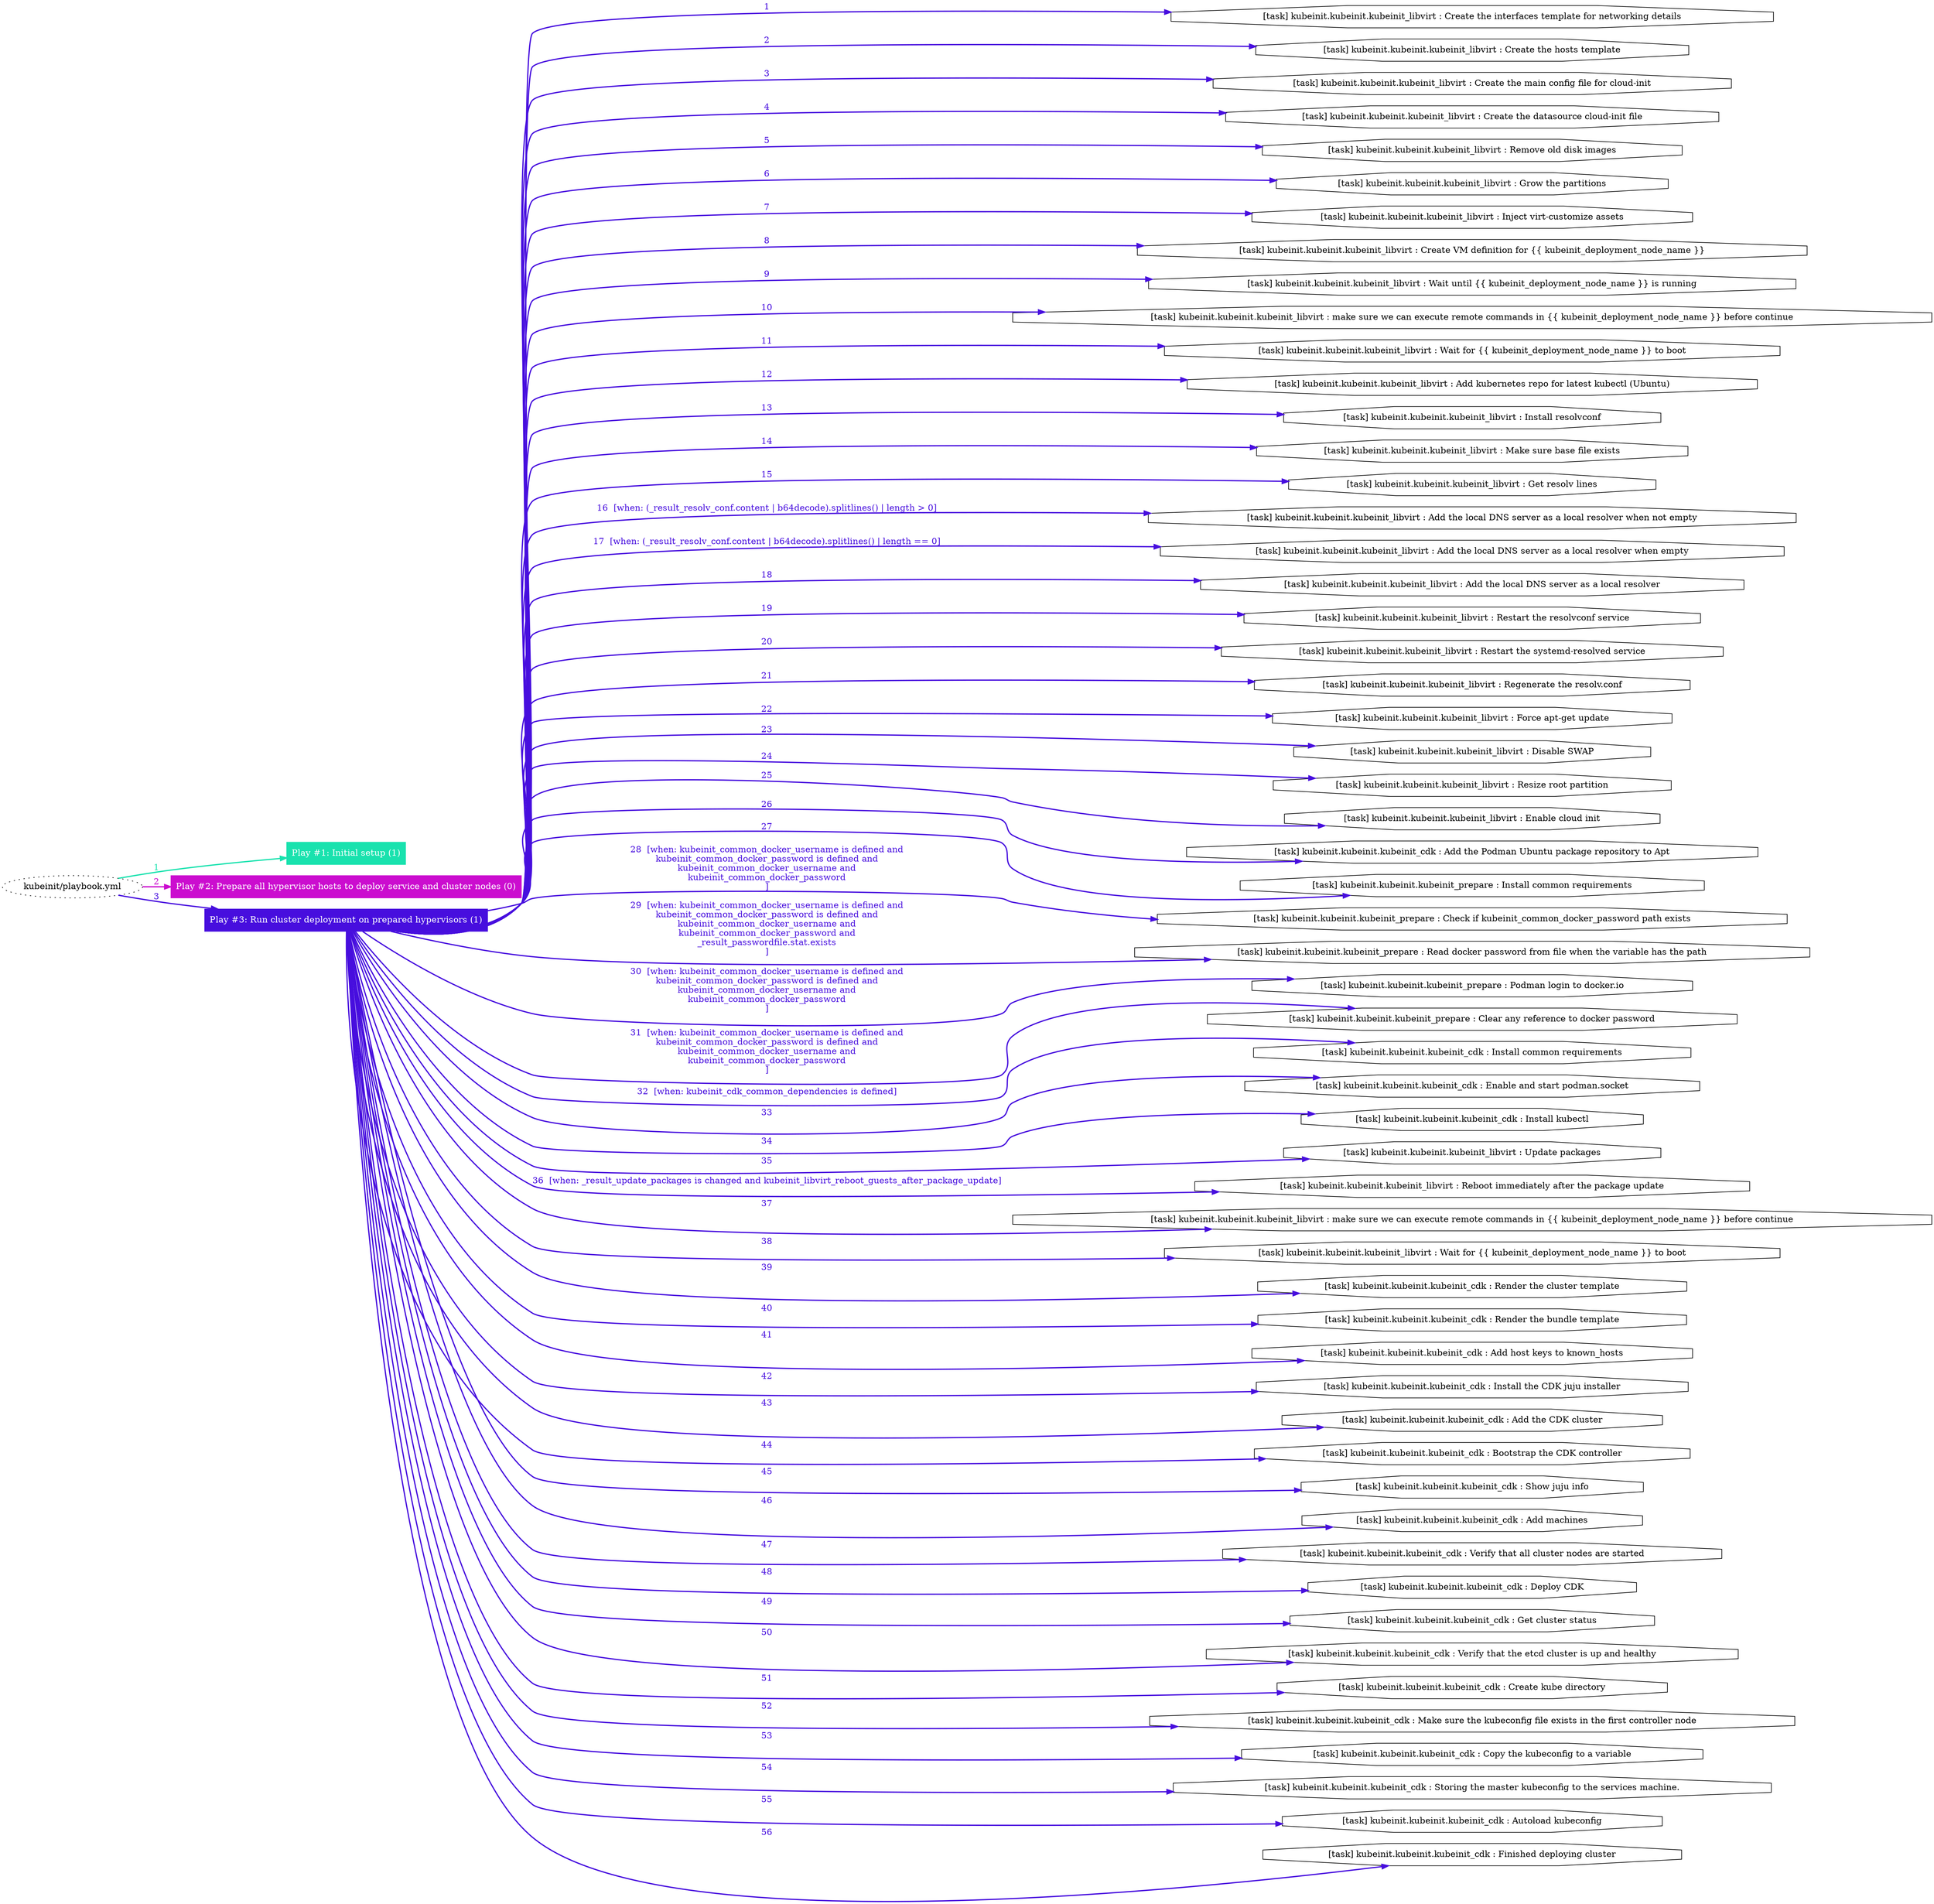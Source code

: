 digraph "kubeinit/playbook.yml "{
	graph [concentrate=true ordering=in rankdir=LR ratio=fill]
	edge [esep=5 sep=10]
	"kubeinit/playbook.yml" [id=root_node style=dotted]
	subgraph "Play #1: Initial setup (1) "{
		"Play #1: Initial setup (1)" [color="#19e2ae" fontcolor="#ffffff" id="play_ee72bec3-4875-42f1-bef5-e0052eb3b96f" shape=box style=filled tooltip=localhost]
		"kubeinit/playbook.yml" -> "Play #1: Initial setup (1)" [label=1 color="#19e2ae" fontcolor="#19e2ae" id="edge_6ddd74dd-bd34-404d-ae93-7f37c406df31" style=bold]
	}
	subgraph "Play #2: Prepare all hypervisor hosts to deploy service and cluster nodes (0) "{
		"Play #2: Prepare all hypervisor hosts to deploy service and cluster nodes (0)" [color="#cb0dcf" fontcolor="#ffffff" id="play_7e61ac32-fb7d-4fd2-823e-61d790e3acfd" shape=box style=filled tooltip=""]
		"kubeinit/playbook.yml" -> "Play #2: Prepare all hypervisor hosts to deploy service and cluster nodes (0)" [label=2 color="#cb0dcf" fontcolor="#cb0dcf" id="edge_49335d3a-8dc8-420f-b7cb-de4e4aa84aa9" style=bold]
	}
	subgraph "Play #3: Run cluster deployment on prepared hypervisors (1) "{
		"Play #3: Run cluster deployment on prepared hypervisors (1)" [color="#470ede" fontcolor="#ffffff" id="play_1b814340-ccc5-4196-bdb4-f856104a5e1c" shape=box style=filled tooltip=localhost]
		"kubeinit/playbook.yml" -> "Play #3: Run cluster deployment on prepared hypervisors (1)" [label=3 color="#470ede" fontcolor="#470ede" id="edge_6302d8d0-d4bb-452d-a7e6-825edc779d73" style=bold]
		"task_f0f8775e-0b1c-4cc2-987e-849e493ae2bf" [label="[task] kubeinit.kubeinit.kubeinit_libvirt : Create the interfaces template for networking details" id="task_f0f8775e-0b1c-4cc2-987e-849e493ae2bf" shape=octagon tooltip="[task] kubeinit.kubeinit.kubeinit_libvirt : Create the interfaces template for networking details"]
		"Play #3: Run cluster deployment on prepared hypervisors (1)" -> "task_f0f8775e-0b1c-4cc2-987e-849e493ae2bf" [label=1 color="#470ede" fontcolor="#470ede" id="edge_bcf6ff86-9ec9-48bc-af82-16ef60e81348" style=bold]
		"task_9a0c6a5f-4fcc-4513-a3e0-608aff83cc5a" [label="[task] kubeinit.kubeinit.kubeinit_libvirt : Create the hosts template" id="task_9a0c6a5f-4fcc-4513-a3e0-608aff83cc5a" shape=octagon tooltip="[task] kubeinit.kubeinit.kubeinit_libvirt : Create the hosts template"]
		"Play #3: Run cluster deployment on prepared hypervisors (1)" -> "task_9a0c6a5f-4fcc-4513-a3e0-608aff83cc5a" [label=2 color="#470ede" fontcolor="#470ede" id="edge_e1d633b0-d7c5-45cc-83cf-3226f6944733" style=bold]
		"task_3ce24da1-7aa1-4752-9a0b-ffe292fdb3ab" [label="[task] kubeinit.kubeinit.kubeinit_libvirt : Create the main config file for cloud-init" id="task_3ce24da1-7aa1-4752-9a0b-ffe292fdb3ab" shape=octagon tooltip="[task] kubeinit.kubeinit.kubeinit_libvirt : Create the main config file for cloud-init"]
		"Play #3: Run cluster deployment on prepared hypervisors (1)" -> "task_3ce24da1-7aa1-4752-9a0b-ffe292fdb3ab" [label=3 color="#470ede" fontcolor="#470ede" id="edge_603a4ceb-a471-4c90-9792-6d993b1311bf" style=bold]
		"task_1a570870-8520-4738-9008-ce3578749b6c" [label="[task] kubeinit.kubeinit.kubeinit_libvirt : Create the datasource cloud-init file" id="task_1a570870-8520-4738-9008-ce3578749b6c" shape=octagon tooltip="[task] kubeinit.kubeinit.kubeinit_libvirt : Create the datasource cloud-init file"]
		"Play #3: Run cluster deployment on prepared hypervisors (1)" -> "task_1a570870-8520-4738-9008-ce3578749b6c" [label=4 color="#470ede" fontcolor="#470ede" id="edge_cec28041-542a-476b-9fe4-705f6f7e3a11" style=bold]
		"task_3f33e76d-27e8-4149-90fd-610ad8c8e5cb" [label="[task] kubeinit.kubeinit.kubeinit_libvirt : Remove old disk images" id="task_3f33e76d-27e8-4149-90fd-610ad8c8e5cb" shape=octagon tooltip="[task] kubeinit.kubeinit.kubeinit_libvirt : Remove old disk images"]
		"Play #3: Run cluster deployment on prepared hypervisors (1)" -> "task_3f33e76d-27e8-4149-90fd-610ad8c8e5cb" [label=5 color="#470ede" fontcolor="#470ede" id="edge_c7880425-c20a-49ab-b686-fed025880d0f" style=bold]
		"task_c581d41b-7828-4845-9431-8d1cb1d6bd15" [label="[task] kubeinit.kubeinit.kubeinit_libvirt : Grow the partitions" id="task_c581d41b-7828-4845-9431-8d1cb1d6bd15" shape=octagon tooltip="[task] kubeinit.kubeinit.kubeinit_libvirt : Grow the partitions"]
		"Play #3: Run cluster deployment on prepared hypervisors (1)" -> "task_c581d41b-7828-4845-9431-8d1cb1d6bd15" [label=6 color="#470ede" fontcolor="#470ede" id="edge_ab3b5748-539c-432f-b1a9-caef23dc78a6" style=bold]
		"task_d9f28e02-cde3-4a96-8ce0-4d57e5bbef26" [label="[task] kubeinit.kubeinit.kubeinit_libvirt : Inject virt-customize assets" id="task_d9f28e02-cde3-4a96-8ce0-4d57e5bbef26" shape=octagon tooltip="[task] kubeinit.kubeinit.kubeinit_libvirt : Inject virt-customize assets"]
		"Play #3: Run cluster deployment on prepared hypervisors (1)" -> "task_d9f28e02-cde3-4a96-8ce0-4d57e5bbef26" [label=7 color="#470ede" fontcolor="#470ede" id="edge_cfd65926-1f04-4fbe-8de6-e1652778f33c" style=bold]
		"task_a54c8dbe-9b6d-4e58-9b59-ed0d77b994c0" [label="[task] kubeinit.kubeinit.kubeinit_libvirt : Create VM definition for {{ kubeinit_deployment_node_name }}" id="task_a54c8dbe-9b6d-4e58-9b59-ed0d77b994c0" shape=octagon tooltip="[task] kubeinit.kubeinit.kubeinit_libvirt : Create VM definition for {{ kubeinit_deployment_node_name }}"]
		"Play #3: Run cluster deployment on prepared hypervisors (1)" -> "task_a54c8dbe-9b6d-4e58-9b59-ed0d77b994c0" [label=8 color="#470ede" fontcolor="#470ede" id="edge_51b6ec06-05c9-4ff8-9de1-3db75cb17d35" style=bold]
		"task_1e128634-f70c-4df6-b06b-db685ba9798d" [label="[task] kubeinit.kubeinit.kubeinit_libvirt : Wait until {{ kubeinit_deployment_node_name }} is running" id="task_1e128634-f70c-4df6-b06b-db685ba9798d" shape=octagon tooltip="[task] kubeinit.kubeinit.kubeinit_libvirt : Wait until {{ kubeinit_deployment_node_name }} is running"]
		"Play #3: Run cluster deployment on prepared hypervisors (1)" -> "task_1e128634-f70c-4df6-b06b-db685ba9798d" [label=9 color="#470ede" fontcolor="#470ede" id="edge_14a91ea3-472a-4038-b9a5-9857558be83e" style=bold]
		"task_205d0474-87b7-44b4-9bec-8ee35a2ec036" [label="[task] kubeinit.kubeinit.kubeinit_libvirt : make sure we can execute remote commands in {{ kubeinit_deployment_node_name }} before continue" id="task_205d0474-87b7-44b4-9bec-8ee35a2ec036" shape=octagon tooltip="[task] kubeinit.kubeinit.kubeinit_libvirt : make sure we can execute remote commands in {{ kubeinit_deployment_node_name }} before continue"]
		"Play #3: Run cluster deployment on prepared hypervisors (1)" -> "task_205d0474-87b7-44b4-9bec-8ee35a2ec036" [label=10 color="#470ede" fontcolor="#470ede" id="edge_c77b8de3-2cc6-4406-a577-556af6df190c" style=bold]
		"task_d3c8fbec-785e-40f3-ab1e-e2a7c65b8325" [label="[task] kubeinit.kubeinit.kubeinit_libvirt : Wait for {{ kubeinit_deployment_node_name }} to boot" id="task_d3c8fbec-785e-40f3-ab1e-e2a7c65b8325" shape=octagon tooltip="[task] kubeinit.kubeinit.kubeinit_libvirt : Wait for {{ kubeinit_deployment_node_name }} to boot"]
		"Play #3: Run cluster deployment on prepared hypervisors (1)" -> "task_d3c8fbec-785e-40f3-ab1e-e2a7c65b8325" [label=11 color="#470ede" fontcolor="#470ede" id="edge_a22a1bcd-1c3e-4cc8-8fbb-6d8ea3dd7e0f" style=bold]
		"task_e8dfd99a-05e0-46e5-80a5-6c9b88e3a73e" [label="[task] kubeinit.kubeinit.kubeinit_libvirt : Add kubernetes repo for latest kubectl (Ubuntu)" id="task_e8dfd99a-05e0-46e5-80a5-6c9b88e3a73e" shape=octagon tooltip="[task] kubeinit.kubeinit.kubeinit_libvirt : Add kubernetes repo for latest kubectl (Ubuntu)"]
		"Play #3: Run cluster deployment on prepared hypervisors (1)" -> "task_e8dfd99a-05e0-46e5-80a5-6c9b88e3a73e" [label=12 color="#470ede" fontcolor="#470ede" id="edge_767eab21-63c6-455e-976a-480854be08e1" style=bold]
		"task_7d6a0271-8805-4a8c-bf74-0647ad89f515" [label="[task] kubeinit.kubeinit.kubeinit_libvirt : Install resolvconf" id="task_7d6a0271-8805-4a8c-bf74-0647ad89f515" shape=octagon tooltip="[task] kubeinit.kubeinit.kubeinit_libvirt : Install resolvconf"]
		"Play #3: Run cluster deployment on prepared hypervisors (1)" -> "task_7d6a0271-8805-4a8c-bf74-0647ad89f515" [label=13 color="#470ede" fontcolor="#470ede" id="edge_3b67e1d9-6a86-426a-be18-c186c5be6d6a" style=bold]
		"task_ed68fb03-ac02-44c0-af8a-86b8d15d73e6" [label="[task] kubeinit.kubeinit.kubeinit_libvirt : Make sure base file exists" id="task_ed68fb03-ac02-44c0-af8a-86b8d15d73e6" shape=octagon tooltip="[task] kubeinit.kubeinit.kubeinit_libvirt : Make sure base file exists"]
		"Play #3: Run cluster deployment on prepared hypervisors (1)" -> "task_ed68fb03-ac02-44c0-af8a-86b8d15d73e6" [label=14 color="#470ede" fontcolor="#470ede" id="edge_1df347af-5589-421e-b5e9-e129e286be75" style=bold]
		"task_0290e13b-49ab-49b1-a4d9-150fc7152476" [label="[task] kubeinit.kubeinit.kubeinit_libvirt : Get resolv lines" id="task_0290e13b-49ab-49b1-a4d9-150fc7152476" shape=octagon tooltip="[task] kubeinit.kubeinit.kubeinit_libvirt : Get resolv lines"]
		"Play #3: Run cluster deployment on prepared hypervisors (1)" -> "task_0290e13b-49ab-49b1-a4d9-150fc7152476" [label=15 color="#470ede" fontcolor="#470ede" id="edge_99e74c6d-64c3-4c6d-a796-bfe795f8ac31" style=bold]
		"task_986022e6-2fbc-4223-b0b1-92fe61de93bd" [label="[task] kubeinit.kubeinit.kubeinit_libvirt : Add the local DNS server as a local resolver when not empty" id="task_986022e6-2fbc-4223-b0b1-92fe61de93bd" shape=octagon tooltip="[task] kubeinit.kubeinit.kubeinit_libvirt : Add the local DNS server as a local resolver when not empty"]
		"Play #3: Run cluster deployment on prepared hypervisors (1)" -> "task_986022e6-2fbc-4223-b0b1-92fe61de93bd" [label="16  [when: (_result_resolv_conf.content | b64decode).splitlines() | length > 0]" color="#470ede" fontcolor="#470ede" id="edge_5ce9dc87-12b3-4723-9cba-9276cbcc2e85" style=bold]
		"task_99c083db-b86e-461f-b8e8-8e689f19bc05" [label="[task] kubeinit.kubeinit.kubeinit_libvirt : Add the local DNS server as a local resolver when empty" id="task_99c083db-b86e-461f-b8e8-8e689f19bc05" shape=octagon tooltip="[task] kubeinit.kubeinit.kubeinit_libvirt : Add the local DNS server as a local resolver when empty"]
		"Play #3: Run cluster deployment on prepared hypervisors (1)" -> "task_99c083db-b86e-461f-b8e8-8e689f19bc05" [label="17  [when: (_result_resolv_conf.content | b64decode).splitlines() | length == 0]" color="#470ede" fontcolor="#470ede" id="edge_2f7ddda3-2e62-49d4-8367-23d716f18e8b" style=bold]
		"task_9dfe3876-3741-42ce-b2a2-8bcf66ce1251" [label="[task] kubeinit.kubeinit.kubeinit_libvirt : Add the local DNS server as a local resolver" id="task_9dfe3876-3741-42ce-b2a2-8bcf66ce1251" shape=octagon tooltip="[task] kubeinit.kubeinit.kubeinit_libvirt : Add the local DNS server as a local resolver"]
		"Play #3: Run cluster deployment on prepared hypervisors (1)" -> "task_9dfe3876-3741-42ce-b2a2-8bcf66ce1251" [label=18 color="#470ede" fontcolor="#470ede" id="edge_df414a69-4548-484e-91d3-ee1fd450aa1f" style=bold]
		"task_67c6d09c-cfb7-4e1c-ad9e-c6a6d0d60e7f" [label="[task] kubeinit.kubeinit.kubeinit_libvirt : Restart the resolvconf service" id="task_67c6d09c-cfb7-4e1c-ad9e-c6a6d0d60e7f" shape=octagon tooltip="[task] kubeinit.kubeinit.kubeinit_libvirt : Restart the resolvconf service"]
		"Play #3: Run cluster deployment on prepared hypervisors (1)" -> "task_67c6d09c-cfb7-4e1c-ad9e-c6a6d0d60e7f" [label=19 color="#470ede" fontcolor="#470ede" id="edge_47628cf8-23f5-4d20-be27-59cd04f3df87" style=bold]
		"task_1999b4bc-f39e-4997-b39d-a2c2086098db" [label="[task] kubeinit.kubeinit.kubeinit_libvirt : Restart the systemd-resolved service" id="task_1999b4bc-f39e-4997-b39d-a2c2086098db" shape=octagon tooltip="[task] kubeinit.kubeinit.kubeinit_libvirt : Restart the systemd-resolved service"]
		"Play #3: Run cluster deployment on prepared hypervisors (1)" -> "task_1999b4bc-f39e-4997-b39d-a2c2086098db" [label=20 color="#470ede" fontcolor="#470ede" id="edge_58b1b8db-f60a-426c-87bc-f0bfeee91b0c" style=bold]
		"task_45348485-40f3-4095-bb93-fd89d8ab4f99" [label="[task] kubeinit.kubeinit.kubeinit_libvirt : Regenerate the resolv.conf" id="task_45348485-40f3-4095-bb93-fd89d8ab4f99" shape=octagon tooltip="[task] kubeinit.kubeinit.kubeinit_libvirt : Regenerate the resolv.conf"]
		"Play #3: Run cluster deployment on prepared hypervisors (1)" -> "task_45348485-40f3-4095-bb93-fd89d8ab4f99" [label=21 color="#470ede" fontcolor="#470ede" id="edge_1f445592-ddb3-49af-9f8c-8f1258054f16" style=bold]
		"task_fed3024d-0509-48d7-b6a8-bfac7754ab3f" [label="[task] kubeinit.kubeinit.kubeinit_libvirt : Force apt-get update" id="task_fed3024d-0509-48d7-b6a8-bfac7754ab3f" shape=octagon tooltip="[task] kubeinit.kubeinit.kubeinit_libvirt : Force apt-get update"]
		"Play #3: Run cluster deployment on prepared hypervisors (1)" -> "task_fed3024d-0509-48d7-b6a8-bfac7754ab3f" [label=22 color="#470ede" fontcolor="#470ede" id="edge_d45b2d81-e48a-4dcf-9461-79cb3ad64412" style=bold]
		"task_01d2615e-cf23-431e-8c3a-4edb3085172a" [label="[task] kubeinit.kubeinit.kubeinit_libvirt : Disable SWAP" id="task_01d2615e-cf23-431e-8c3a-4edb3085172a" shape=octagon tooltip="[task] kubeinit.kubeinit.kubeinit_libvirt : Disable SWAP"]
		"Play #3: Run cluster deployment on prepared hypervisors (1)" -> "task_01d2615e-cf23-431e-8c3a-4edb3085172a" [label=23 color="#470ede" fontcolor="#470ede" id="edge_d7b7d766-0f0b-4ee0-8e39-4c71203a32ab" style=bold]
		"task_1f448306-1bb0-4c58-aa9e-9f8efd81aa9a" [label="[task] kubeinit.kubeinit.kubeinit_libvirt : Resize root partition" id="task_1f448306-1bb0-4c58-aa9e-9f8efd81aa9a" shape=octagon tooltip="[task] kubeinit.kubeinit.kubeinit_libvirt : Resize root partition"]
		"Play #3: Run cluster deployment on prepared hypervisors (1)" -> "task_1f448306-1bb0-4c58-aa9e-9f8efd81aa9a" [label=24 color="#470ede" fontcolor="#470ede" id="edge_b7f0a928-4272-486f-928b-ade618e455da" style=bold]
		"task_0c242c5f-b4ec-4cd0-af86-61575cf8fcb5" [label="[task] kubeinit.kubeinit.kubeinit_libvirt : Enable cloud init" id="task_0c242c5f-b4ec-4cd0-af86-61575cf8fcb5" shape=octagon tooltip="[task] kubeinit.kubeinit.kubeinit_libvirt : Enable cloud init"]
		"Play #3: Run cluster deployment on prepared hypervisors (1)" -> "task_0c242c5f-b4ec-4cd0-af86-61575cf8fcb5" [label=25 color="#470ede" fontcolor="#470ede" id="edge_9d8a4012-4188-4dbf-8def-81fd01f570d5" style=bold]
		"task_69bbe96a-949f-41b8-a672-19a4de563d25" [label="[task] kubeinit.kubeinit.kubeinit_cdk : Add the Podman Ubuntu package repository to Apt" id="task_69bbe96a-949f-41b8-a672-19a4de563d25" shape=octagon tooltip="[task] kubeinit.kubeinit.kubeinit_cdk : Add the Podman Ubuntu package repository to Apt"]
		"Play #3: Run cluster deployment on prepared hypervisors (1)" -> "task_69bbe96a-949f-41b8-a672-19a4de563d25" [label=26 color="#470ede" fontcolor="#470ede" id="edge_96558a4b-bf62-475c-85ec-d51afc3ffc9a" style=bold]
		"task_d0e77b4f-a406-4c3d-9d0b-53f7deb65337" [label="[task] kubeinit.kubeinit.kubeinit_prepare : Install common requirements" id="task_d0e77b4f-a406-4c3d-9d0b-53f7deb65337" shape=octagon tooltip="[task] kubeinit.kubeinit.kubeinit_prepare : Install common requirements"]
		"Play #3: Run cluster deployment on prepared hypervisors (1)" -> "task_d0e77b4f-a406-4c3d-9d0b-53f7deb65337" [label=27 color="#470ede" fontcolor="#470ede" id="edge_4a4737e0-d840-4695-85af-c17dfbdb6873" style=bold]
		"task_149a507b-9daf-45e7-8d64-7c988a1266d5" [label="[task] kubeinit.kubeinit.kubeinit_prepare : Check if kubeinit_common_docker_password path exists" id="task_149a507b-9daf-45e7-8d64-7c988a1266d5" shape=octagon tooltip="[task] kubeinit.kubeinit.kubeinit_prepare : Check if kubeinit_common_docker_password path exists"]
		"Play #3: Run cluster deployment on prepared hypervisors (1)" -> "task_149a507b-9daf-45e7-8d64-7c988a1266d5" [label="28  [when: kubeinit_common_docker_username is defined and
kubeinit_common_docker_password is defined and
kubeinit_common_docker_username and
kubeinit_common_docker_password
]" color="#470ede" fontcolor="#470ede" id="edge_fa626263-20b9-4d47-8bc0-57e9306f77c5" style=bold]
		"task_89be0393-26f6-496f-9484-c86276afc565" [label="[task] kubeinit.kubeinit.kubeinit_prepare : Read docker password from file when the variable has the path" id="task_89be0393-26f6-496f-9484-c86276afc565" shape=octagon tooltip="[task] kubeinit.kubeinit.kubeinit_prepare : Read docker password from file when the variable has the path"]
		"Play #3: Run cluster deployment on prepared hypervisors (1)" -> "task_89be0393-26f6-496f-9484-c86276afc565" [label="29  [when: kubeinit_common_docker_username is defined and
kubeinit_common_docker_password is defined and
kubeinit_common_docker_username and
kubeinit_common_docker_password and
_result_passwordfile.stat.exists
]" color="#470ede" fontcolor="#470ede" id="edge_6dfaad4c-e91d-4e6d-a708-b2d9134cdef6" style=bold]
		"task_2a096bc2-57c5-4965-a63f-caa1825ee12b" [label="[task] kubeinit.kubeinit.kubeinit_prepare : Podman login to docker.io" id="task_2a096bc2-57c5-4965-a63f-caa1825ee12b" shape=octagon tooltip="[task] kubeinit.kubeinit.kubeinit_prepare : Podman login to docker.io"]
		"Play #3: Run cluster deployment on prepared hypervisors (1)" -> "task_2a096bc2-57c5-4965-a63f-caa1825ee12b" [label="30  [when: kubeinit_common_docker_username is defined and
kubeinit_common_docker_password is defined and
kubeinit_common_docker_username and
kubeinit_common_docker_password
]" color="#470ede" fontcolor="#470ede" id="edge_281a57fb-107b-4d5c-8112-1e545db2763c" style=bold]
		"task_1e987c1e-138e-4206-b145-139fff22fc31" [label="[task] kubeinit.kubeinit.kubeinit_prepare : Clear any reference to docker password" id="task_1e987c1e-138e-4206-b145-139fff22fc31" shape=octagon tooltip="[task] kubeinit.kubeinit.kubeinit_prepare : Clear any reference to docker password"]
		"Play #3: Run cluster deployment on prepared hypervisors (1)" -> "task_1e987c1e-138e-4206-b145-139fff22fc31" [label="31  [when: kubeinit_common_docker_username is defined and
kubeinit_common_docker_password is defined and
kubeinit_common_docker_username and
kubeinit_common_docker_password
]" color="#470ede" fontcolor="#470ede" id="edge_165b8cd5-fc85-4901-807c-aefd1eeefe77" style=bold]
		"task_92c310f7-a450-4cc9-9936-9c18888e709c" [label="[task] kubeinit.kubeinit.kubeinit_cdk : Install common requirements" id="task_92c310f7-a450-4cc9-9936-9c18888e709c" shape=octagon tooltip="[task] kubeinit.kubeinit.kubeinit_cdk : Install common requirements"]
		"Play #3: Run cluster deployment on prepared hypervisors (1)" -> "task_92c310f7-a450-4cc9-9936-9c18888e709c" [label="32  [when: kubeinit_cdk_common_dependencies is defined]" color="#470ede" fontcolor="#470ede" id="edge_32c67166-a9ad-4e7d-a2ce-9e5e6f5927bb" style=bold]
		"task_a2370886-6bf3-4535-9486-55439b908e48" [label="[task] kubeinit.kubeinit.kubeinit_cdk : Enable and start podman.socket" id="task_a2370886-6bf3-4535-9486-55439b908e48" shape=octagon tooltip="[task] kubeinit.kubeinit.kubeinit_cdk : Enable and start podman.socket"]
		"Play #3: Run cluster deployment on prepared hypervisors (1)" -> "task_a2370886-6bf3-4535-9486-55439b908e48" [label=33 color="#470ede" fontcolor="#470ede" id="edge_6f865e20-57e2-47e4-993b-3ea4023dac2c" style=bold]
		"task_f81b927d-3180-4bc8-baef-54ddfd9d4842" [label="[task] kubeinit.kubeinit.kubeinit_cdk : Install kubectl" id="task_f81b927d-3180-4bc8-baef-54ddfd9d4842" shape=octagon tooltip="[task] kubeinit.kubeinit.kubeinit_cdk : Install kubectl"]
		"Play #3: Run cluster deployment on prepared hypervisors (1)" -> "task_f81b927d-3180-4bc8-baef-54ddfd9d4842" [label=34 color="#470ede" fontcolor="#470ede" id="edge_d16cbdd0-0ad9-4c63-bab8-f7b861527fd3" style=bold]
		"task_472f08f7-3bf8-432a-a242-73b1dbc0ec2b" [label="[task] kubeinit.kubeinit.kubeinit_libvirt : Update packages" id="task_472f08f7-3bf8-432a-a242-73b1dbc0ec2b" shape=octagon tooltip="[task] kubeinit.kubeinit.kubeinit_libvirt : Update packages"]
		"Play #3: Run cluster deployment on prepared hypervisors (1)" -> "task_472f08f7-3bf8-432a-a242-73b1dbc0ec2b" [label=35 color="#470ede" fontcolor="#470ede" id="edge_3d3d68f9-2278-44ae-81b8-6c4a79cb05f4" style=bold]
		"task_764fbf27-91aa-473a-bb17-2d64937186cb" [label="[task] kubeinit.kubeinit.kubeinit_libvirt : Reboot immediately after the package update" id="task_764fbf27-91aa-473a-bb17-2d64937186cb" shape=octagon tooltip="[task] kubeinit.kubeinit.kubeinit_libvirt : Reboot immediately after the package update"]
		"Play #3: Run cluster deployment on prepared hypervisors (1)" -> "task_764fbf27-91aa-473a-bb17-2d64937186cb" [label="36  [when: _result_update_packages is changed and kubeinit_libvirt_reboot_guests_after_package_update]" color="#470ede" fontcolor="#470ede" id="edge_7ee64b03-0c72-466a-895d-5c480efb713e" style=bold]
		"task_e6322b94-1af1-401c-a194-c0d23dcd5a39" [label="[task] kubeinit.kubeinit.kubeinit_libvirt : make sure we can execute remote commands in {{ kubeinit_deployment_node_name }} before continue" id="task_e6322b94-1af1-401c-a194-c0d23dcd5a39" shape=octagon tooltip="[task] kubeinit.kubeinit.kubeinit_libvirt : make sure we can execute remote commands in {{ kubeinit_deployment_node_name }} before continue"]
		"Play #3: Run cluster deployment on prepared hypervisors (1)" -> "task_e6322b94-1af1-401c-a194-c0d23dcd5a39" [label=37 color="#470ede" fontcolor="#470ede" id="edge_9e1a3000-e11c-4027-874c-5f704c175d3b" style=bold]
		"task_ac11ad9b-e6a3-4239-be28-dffc237dec26" [label="[task] kubeinit.kubeinit.kubeinit_libvirt : Wait for {{ kubeinit_deployment_node_name }} to boot" id="task_ac11ad9b-e6a3-4239-be28-dffc237dec26" shape=octagon tooltip="[task] kubeinit.kubeinit.kubeinit_libvirt : Wait for {{ kubeinit_deployment_node_name }} to boot"]
		"Play #3: Run cluster deployment on prepared hypervisors (1)" -> "task_ac11ad9b-e6a3-4239-be28-dffc237dec26" [label=38 color="#470ede" fontcolor="#470ede" id="edge_6b546c46-d8bc-4443-98b3-3eb24952cfbf" style=bold]
		"task_a6b19df0-0503-4f5e-a095-8af145c269d2" [label="[task] kubeinit.kubeinit.kubeinit_cdk : Render the cluster template" id="task_a6b19df0-0503-4f5e-a095-8af145c269d2" shape=octagon tooltip="[task] kubeinit.kubeinit.kubeinit_cdk : Render the cluster template"]
		"Play #3: Run cluster deployment on prepared hypervisors (1)" -> "task_a6b19df0-0503-4f5e-a095-8af145c269d2" [label=39 color="#470ede" fontcolor="#470ede" id="edge_fcde192f-5c93-4105-af6c-db4f5e1bc5ff" style=bold]
		"task_7978a6b3-c093-4277-8a1e-ac49e11f4f2d" [label="[task] kubeinit.kubeinit.kubeinit_cdk : Render the bundle template" id="task_7978a6b3-c093-4277-8a1e-ac49e11f4f2d" shape=octagon tooltip="[task] kubeinit.kubeinit.kubeinit_cdk : Render the bundle template"]
		"Play #3: Run cluster deployment on prepared hypervisors (1)" -> "task_7978a6b3-c093-4277-8a1e-ac49e11f4f2d" [label=40 color="#470ede" fontcolor="#470ede" id="edge_f7176224-a576-423a-af9a-f54fca2b03fe" style=bold]
		"task_39c1c1c9-2fed-49a1-8db9-07d86255f95c" [label="[task] kubeinit.kubeinit.kubeinit_cdk : Add host keys to known_hosts" id="task_39c1c1c9-2fed-49a1-8db9-07d86255f95c" shape=octagon tooltip="[task] kubeinit.kubeinit.kubeinit_cdk : Add host keys to known_hosts"]
		"Play #3: Run cluster deployment on prepared hypervisors (1)" -> "task_39c1c1c9-2fed-49a1-8db9-07d86255f95c" [label=41 color="#470ede" fontcolor="#470ede" id="edge_94fa0a98-0a6d-4e22-980f-1b9517f60274" style=bold]
		"task_1d3732ed-4048-489e-8c6e-0fd93b5d092b" [label="[task] kubeinit.kubeinit.kubeinit_cdk : Install the CDK juju installer" id="task_1d3732ed-4048-489e-8c6e-0fd93b5d092b" shape=octagon tooltip="[task] kubeinit.kubeinit.kubeinit_cdk : Install the CDK juju installer"]
		"Play #3: Run cluster deployment on prepared hypervisors (1)" -> "task_1d3732ed-4048-489e-8c6e-0fd93b5d092b" [label=42 color="#470ede" fontcolor="#470ede" id="edge_f0b12cad-08e7-4a51-8f85-51c3d7954f4b" style=bold]
		"task_b5d657bd-99d5-4d89-b066-f3a8f5c0698c" [label="[task] kubeinit.kubeinit.kubeinit_cdk : Add the CDK cluster" id="task_b5d657bd-99d5-4d89-b066-f3a8f5c0698c" shape=octagon tooltip="[task] kubeinit.kubeinit.kubeinit_cdk : Add the CDK cluster"]
		"Play #3: Run cluster deployment on prepared hypervisors (1)" -> "task_b5d657bd-99d5-4d89-b066-f3a8f5c0698c" [label=43 color="#470ede" fontcolor="#470ede" id="edge_f6bb27a1-d15e-438d-8694-a8046e0ad1f0" style=bold]
		"task_3790c144-d038-4b46-ad7f-3dc94c6c6df0" [label="[task] kubeinit.kubeinit.kubeinit_cdk : Bootstrap the CDK controller" id="task_3790c144-d038-4b46-ad7f-3dc94c6c6df0" shape=octagon tooltip="[task] kubeinit.kubeinit.kubeinit_cdk : Bootstrap the CDK controller"]
		"Play #3: Run cluster deployment on prepared hypervisors (1)" -> "task_3790c144-d038-4b46-ad7f-3dc94c6c6df0" [label=44 color="#470ede" fontcolor="#470ede" id="edge_ec4b5d12-29ec-499a-9649-a68ffe738111" style=bold]
		"task_a04dd08b-76c2-4036-8f82-796ced8577ad" [label="[task] kubeinit.kubeinit.kubeinit_cdk : Show juju info" id="task_a04dd08b-76c2-4036-8f82-796ced8577ad" shape=octagon tooltip="[task] kubeinit.kubeinit.kubeinit_cdk : Show juju info"]
		"Play #3: Run cluster deployment on prepared hypervisors (1)" -> "task_a04dd08b-76c2-4036-8f82-796ced8577ad" [label=45 color="#470ede" fontcolor="#470ede" id="edge_08ff4400-ad89-47e5-8bd0-10b361f70cfc" style=bold]
		"task_e9fcb72d-4d32-475d-9b20-0a037f6d44a0" [label="[task] kubeinit.kubeinit.kubeinit_cdk : Add machines" id="task_e9fcb72d-4d32-475d-9b20-0a037f6d44a0" shape=octagon tooltip="[task] kubeinit.kubeinit.kubeinit_cdk : Add machines"]
		"Play #3: Run cluster deployment on prepared hypervisors (1)" -> "task_e9fcb72d-4d32-475d-9b20-0a037f6d44a0" [label=46 color="#470ede" fontcolor="#470ede" id="edge_565ffcd8-950c-47c9-93de-c8498a50603d" style=bold]
		"task_0790db27-67c8-4b22-9f72-715f4e61baf0" [label="[task] kubeinit.kubeinit.kubeinit_cdk : Verify that all cluster nodes are started" id="task_0790db27-67c8-4b22-9f72-715f4e61baf0" shape=octagon tooltip="[task] kubeinit.kubeinit.kubeinit_cdk : Verify that all cluster nodes are started"]
		"Play #3: Run cluster deployment on prepared hypervisors (1)" -> "task_0790db27-67c8-4b22-9f72-715f4e61baf0" [label=47 color="#470ede" fontcolor="#470ede" id="edge_97060023-d971-487f-8e92-b0874212ac85" style=bold]
		"task_c87ec5d4-972f-4f91-b704-dbfc3ece8ff8" [label="[task] kubeinit.kubeinit.kubeinit_cdk : Deploy CDK" id="task_c87ec5d4-972f-4f91-b704-dbfc3ece8ff8" shape=octagon tooltip="[task] kubeinit.kubeinit.kubeinit_cdk : Deploy CDK"]
		"Play #3: Run cluster deployment on prepared hypervisors (1)" -> "task_c87ec5d4-972f-4f91-b704-dbfc3ece8ff8" [label=48 color="#470ede" fontcolor="#470ede" id="edge_50617acd-ec36-4da7-9f6f-c3e936966a6c" style=bold]
		"task_578e72bf-7de0-46fb-b4d0-09340ec7dcf9" [label="[task] kubeinit.kubeinit.kubeinit_cdk : Get cluster status" id="task_578e72bf-7de0-46fb-b4d0-09340ec7dcf9" shape=octagon tooltip="[task] kubeinit.kubeinit.kubeinit_cdk : Get cluster status"]
		"Play #3: Run cluster deployment on prepared hypervisors (1)" -> "task_578e72bf-7de0-46fb-b4d0-09340ec7dcf9" [label=49 color="#470ede" fontcolor="#470ede" id="edge_cb49f076-1f14-42ac-bc4b-9b738c1acbfc" style=bold]
		"task_efc1468e-85ac-47bd-8eca-78ec588e89c0" [label="[task] kubeinit.kubeinit.kubeinit_cdk : Verify that the etcd cluster is up and healthy" id="task_efc1468e-85ac-47bd-8eca-78ec588e89c0" shape=octagon tooltip="[task] kubeinit.kubeinit.kubeinit_cdk : Verify that the etcd cluster is up and healthy"]
		"Play #3: Run cluster deployment on prepared hypervisors (1)" -> "task_efc1468e-85ac-47bd-8eca-78ec588e89c0" [label=50 color="#470ede" fontcolor="#470ede" id="edge_0ea4da5c-8057-4e44-a272-5c719f160bfa" style=bold]
		"task_f84e3fcf-3dd2-4e68-8a84-7ea56d823c5d" [label="[task] kubeinit.kubeinit.kubeinit_cdk : Create kube directory" id="task_f84e3fcf-3dd2-4e68-8a84-7ea56d823c5d" shape=octagon tooltip="[task] kubeinit.kubeinit.kubeinit_cdk : Create kube directory"]
		"Play #3: Run cluster deployment on prepared hypervisors (1)" -> "task_f84e3fcf-3dd2-4e68-8a84-7ea56d823c5d" [label=51 color="#470ede" fontcolor="#470ede" id="edge_501edaec-dfdf-4e8d-8bb6-f5db798cd96d" style=bold]
		"task_bb0f456b-5f91-4170-8340-4f18c48ccee7" [label="[task] kubeinit.kubeinit.kubeinit_cdk : Make sure the kubeconfig file exists in the first controller node" id="task_bb0f456b-5f91-4170-8340-4f18c48ccee7" shape=octagon tooltip="[task] kubeinit.kubeinit.kubeinit_cdk : Make sure the kubeconfig file exists in the first controller node"]
		"Play #3: Run cluster deployment on prepared hypervisors (1)" -> "task_bb0f456b-5f91-4170-8340-4f18c48ccee7" [label=52 color="#470ede" fontcolor="#470ede" id="edge_6c55e481-6e08-4188-9c66-7b2bcd0d1b38" style=bold]
		"task_b4f79ec0-e62c-4a32-b316-36e13ce688af" [label="[task] kubeinit.kubeinit.kubeinit_cdk : Copy the kubeconfig to a variable" id="task_b4f79ec0-e62c-4a32-b316-36e13ce688af" shape=octagon tooltip="[task] kubeinit.kubeinit.kubeinit_cdk : Copy the kubeconfig to a variable"]
		"Play #3: Run cluster deployment on prepared hypervisors (1)" -> "task_b4f79ec0-e62c-4a32-b316-36e13ce688af" [label=53 color="#470ede" fontcolor="#470ede" id="edge_ec8128d5-30c0-4097-98f1-4511200044ad" style=bold]
		"task_c6d332b1-33c4-4415-8d60-24454c9988cb" [label="[task] kubeinit.kubeinit.kubeinit_cdk : Storing the master kubeconfig to the services machine." id="task_c6d332b1-33c4-4415-8d60-24454c9988cb" shape=octagon tooltip="[task] kubeinit.kubeinit.kubeinit_cdk : Storing the master kubeconfig to the services machine."]
		"Play #3: Run cluster deployment on prepared hypervisors (1)" -> "task_c6d332b1-33c4-4415-8d60-24454c9988cb" [label=54 color="#470ede" fontcolor="#470ede" id="edge_7656ce62-4b6b-4c4a-8e21-4e6b7b335376" style=bold]
		"task_587083a0-c685-4670-8f1d-32b61afb2fd9" [label="[task] kubeinit.kubeinit.kubeinit_cdk : Autoload kubeconfig" id="task_587083a0-c685-4670-8f1d-32b61afb2fd9" shape=octagon tooltip="[task] kubeinit.kubeinit.kubeinit_cdk : Autoload kubeconfig"]
		"Play #3: Run cluster deployment on prepared hypervisors (1)" -> "task_587083a0-c685-4670-8f1d-32b61afb2fd9" [label=55 color="#470ede" fontcolor="#470ede" id="edge_9f9e5130-55d2-4dab-ace4-98404ee65848" style=bold]
		"task_45a9e106-749d-4ca7-8a96-a34dad935aaa" [label="[task] kubeinit.kubeinit.kubeinit_cdk : Finished deploying cluster" id="task_45a9e106-749d-4ca7-8a96-a34dad935aaa" shape=octagon tooltip="[task] kubeinit.kubeinit.kubeinit_cdk : Finished deploying cluster"]
		"Play #3: Run cluster deployment on prepared hypervisors (1)" -> "task_45a9e106-749d-4ca7-8a96-a34dad935aaa" [label=56 color="#470ede" fontcolor="#470ede" id="edge_f3640d08-1f44-4993-bdb1-9666aca82d70" style=bold]
	}
}
